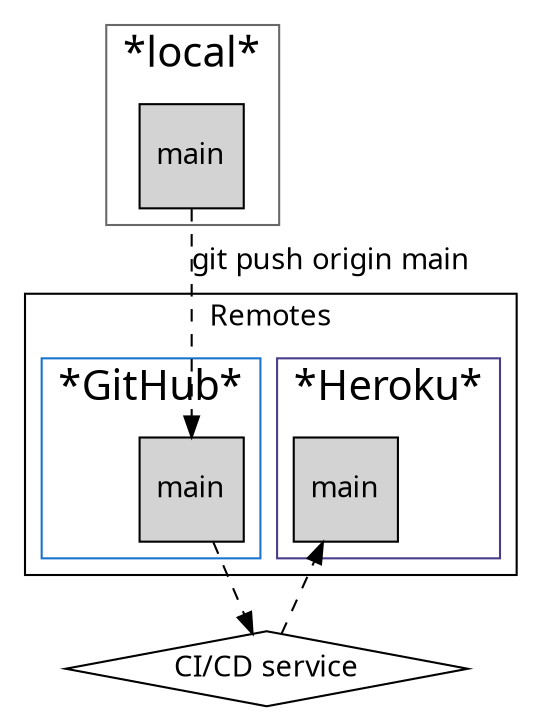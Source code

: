 # http://www.graphviz.org/content/cluster

digraph G {
  graph [fontname = "Handlee"];
  node [fontname = "Handlee"];
  edge [fontname = "Handlee", style=dashed];

  bgcolor=transparent;

  subgraph cluster_0 {
    color=dimgray;
    node [style=filled];
    local_main[shape=square, label="main"]
    label = "*local*";
    fontsize = 20;
  }

  subgraph cluster_remotes {
    label="Remotes";
      
  subgraph cluster_1 {
    node [style=filled];
    github_main[shape=square, label="main"]
    label = "*GitHub*";
    fontsize = 20;
    color=dodgerblue3
  }
  

  subgraph cluster_2 {
    node [style=filled];
    heroku_main[shape=square, label="main"]
    label = "*Heroku*";
    fontsize = 20;
    color=darkslateblue
  }
  }
  
  ci_process[label="CI/CD service",shape=diamond]
  
    local_main -> github_main [label = "git push origin main"]
    github_main -> ci_process
    ci_process -> heroku_main
}
